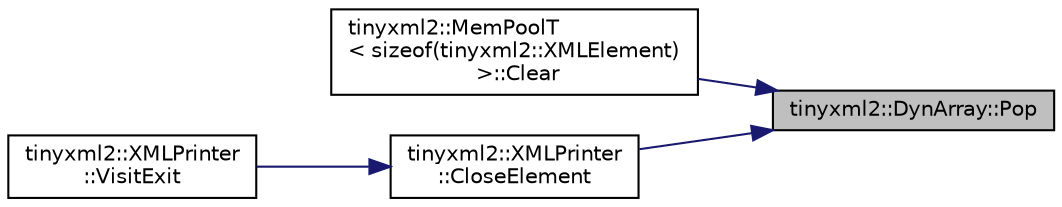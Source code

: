 digraph "tinyxml2::DynArray::Pop"
{
 // LATEX_PDF_SIZE
  edge [fontname="Helvetica",fontsize="10",labelfontname="Helvetica",labelfontsize="10"];
  node [fontname="Helvetica",fontsize="10",shape=record];
  rankdir="RL";
  Node1 [label="tinyxml2::DynArray::Pop",height=0.2,width=0.4,color="black", fillcolor="grey75", style="filled", fontcolor="black",tooltip=" "];
  Node1 -> Node2 [dir="back",color="midnightblue",fontsize="10",style="solid",fontname="Helvetica"];
  Node2 [label="tinyxml2::MemPoolT\l\< sizeof(tinyxml2::XMLElement)\l \>::Clear",height=0.2,width=0.4,color="black", fillcolor="white", style="filled",URL="$classtinyxml2_1_1MemPoolT.html#a22d595caa0e9d23aa080f49ca6475fdd",tooltip=" "];
  Node1 -> Node3 [dir="back",color="midnightblue",fontsize="10",style="solid",fontname="Helvetica"];
  Node3 [label="tinyxml2::XMLPrinter\l::CloseElement",height=0.2,width=0.4,color="black", fillcolor="white", style="filled",URL="$classtinyxml2_1_1XMLPrinter.html#af1fb439e5d800999646f333fa2f0699a",tooltip="If streaming, close the Element."];
  Node3 -> Node4 [dir="back",color="midnightblue",fontsize="10",style="solid",fontname="Helvetica"];
  Node4 [label="tinyxml2::XMLPrinter\l::VisitExit",height=0.2,width=0.4,color="black", fillcolor="white", style="filled",URL="$classtinyxml2_1_1XMLPrinter.html#a2edd48405971a88951c71c9df86a2f50",tooltip="Visit an element."];
}
